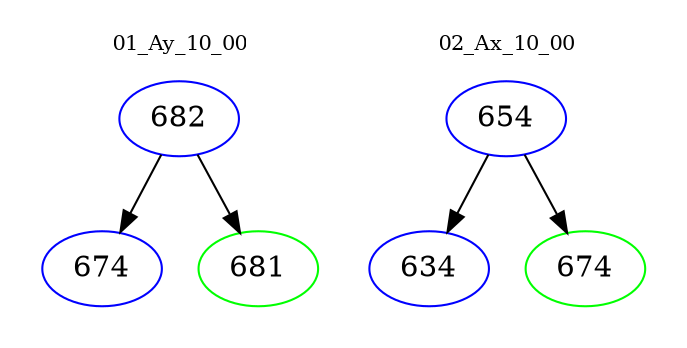 digraph{
subgraph cluster_0 {
color = white
label = "01_Ay_10_00";
fontsize=10;
T0_682 [label="682", color="blue"]
T0_682 -> T0_674 [color="black"]
T0_674 [label="674", color="blue"]
T0_682 -> T0_681 [color="black"]
T0_681 [label="681", color="green"]
}
subgraph cluster_1 {
color = white
label = "02_Ax_10_00";
fontsize=10;
T1_654 [label="654", color="blue"]
T1_654 -> T1_634 [color="black"]
T1_634 [label="634", color="blue"]
T1_654 -> T1_674 [color="black"]
T1_674 [label="674", color="green"]
}
}
